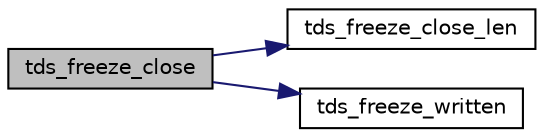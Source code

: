 digraph "tds_freeze_close"
{
 // LATEX_PDF_SIZE
  edge [fontname="Helvetica",fontsize="10",labelfontname="Helvetica",labelfontsize="10"];
  node [fontname="Helvetica",fontsize="10",shape=record];
  rankdir="LR";
  Node1 [label="tds_freeze_close",height=0.2,width=0.4,color="black", fillcolor="grey75", style="filled", fontcolor="black",tooltip="Stop keeping data for this specific freeze."];
  Node1 -> Node2 [color="midnightblue",fontsize="10",style="solid",fontname="Helvetica"];
  Node2 [label="tds_freeze_close_len",height=0.2,width=0.4,color="black", fillcolor="white", style="filled",URL="$a00564.html#ga2660b893ae2bf36fe1b63b354e748bad",tooltip="Stop keeping data for this specific freeze."];
  Node1 -> Node3 [color="midnightblue",fontsize="10",style="solid",fontname="Helvetica"];
  Node3 [label="tds_freeze_written",height=0.2,width=0.4,color="black", fillcolor="white", style="filled",URL="$a00564.html#ga528cc96da09c11bc2930daae64e33e83",tooltip="Compute how many bytes has been written from freeze."];
}
